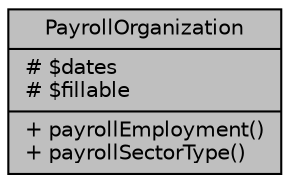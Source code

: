 digraph "PayrollOrganization"
{
 // LATEX_PDF_SIZE
  bgcolor="transparent";
  edge [fontname="Helvetica",fontsize="10",labelfontname="Helvetica",labelfontsize="10"];
  node [fontname="Helvetica",fontsize="10",shape=record];
  Node1 [label="{PayrollOrganization\n|# $dates\l# $fillable\l|+ payrollEmployment()\l+ payrollSectorType()\l}",height=0.2,width=0.4,color="black", fillcolor="grey75", style="filled", fontcolor="black",tooltip="Datos de la organización."];
}
